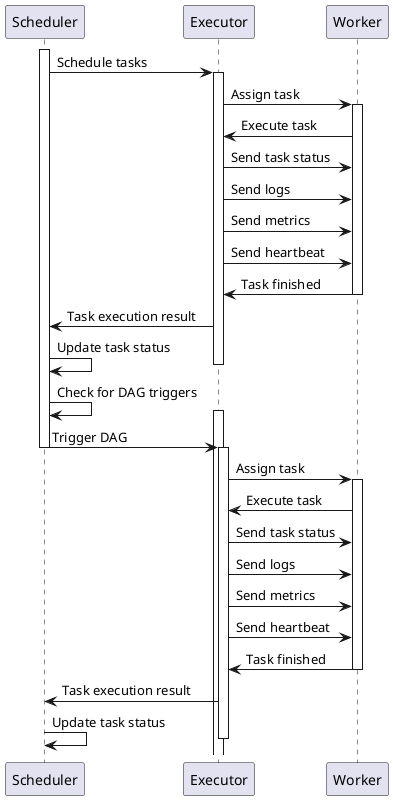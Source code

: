 @startuml worker
participant Scheduler
participant Executor
participant Worker

activate Scheduler
Scheduler -> Executor: Schedule tasks
activate Executor
Executor -> Worker: Assign task
activate Worker
Worker -> Executor: Execute task
Executor -> Worker: Send task status
Executor -> Worker: Send logs
Executor -> Worker: Send metrics
Executor -> Worker: Send heartbeat
Worker -> Executor: Task finished
deactivate Worker
Executor -> Scheduler: Task execution result
Scheduler -> Scheduler: Update task status
deactivate Executor
Scheduler -> Scheduler: Check for DAG triggers
activate Executor
Scheduler -> Executor: Trigger DAG
deactivate Scheduler
activate Executor
Executor -> Worker: Assign task
activate Worker
Worker -> Executor: Execute task
Executor -> Worker: Send task status
Executor -> Worker: Send logs
Executor -> Worker: Send metrics
Executor -> Worker: Send heartbeat
Worker -> Executor: Task finished
deactivate Worker
Executor -> Scheduler: Task execution result
Scheduler -> Scheduler: Update task status
deactivate Executor
@enduml